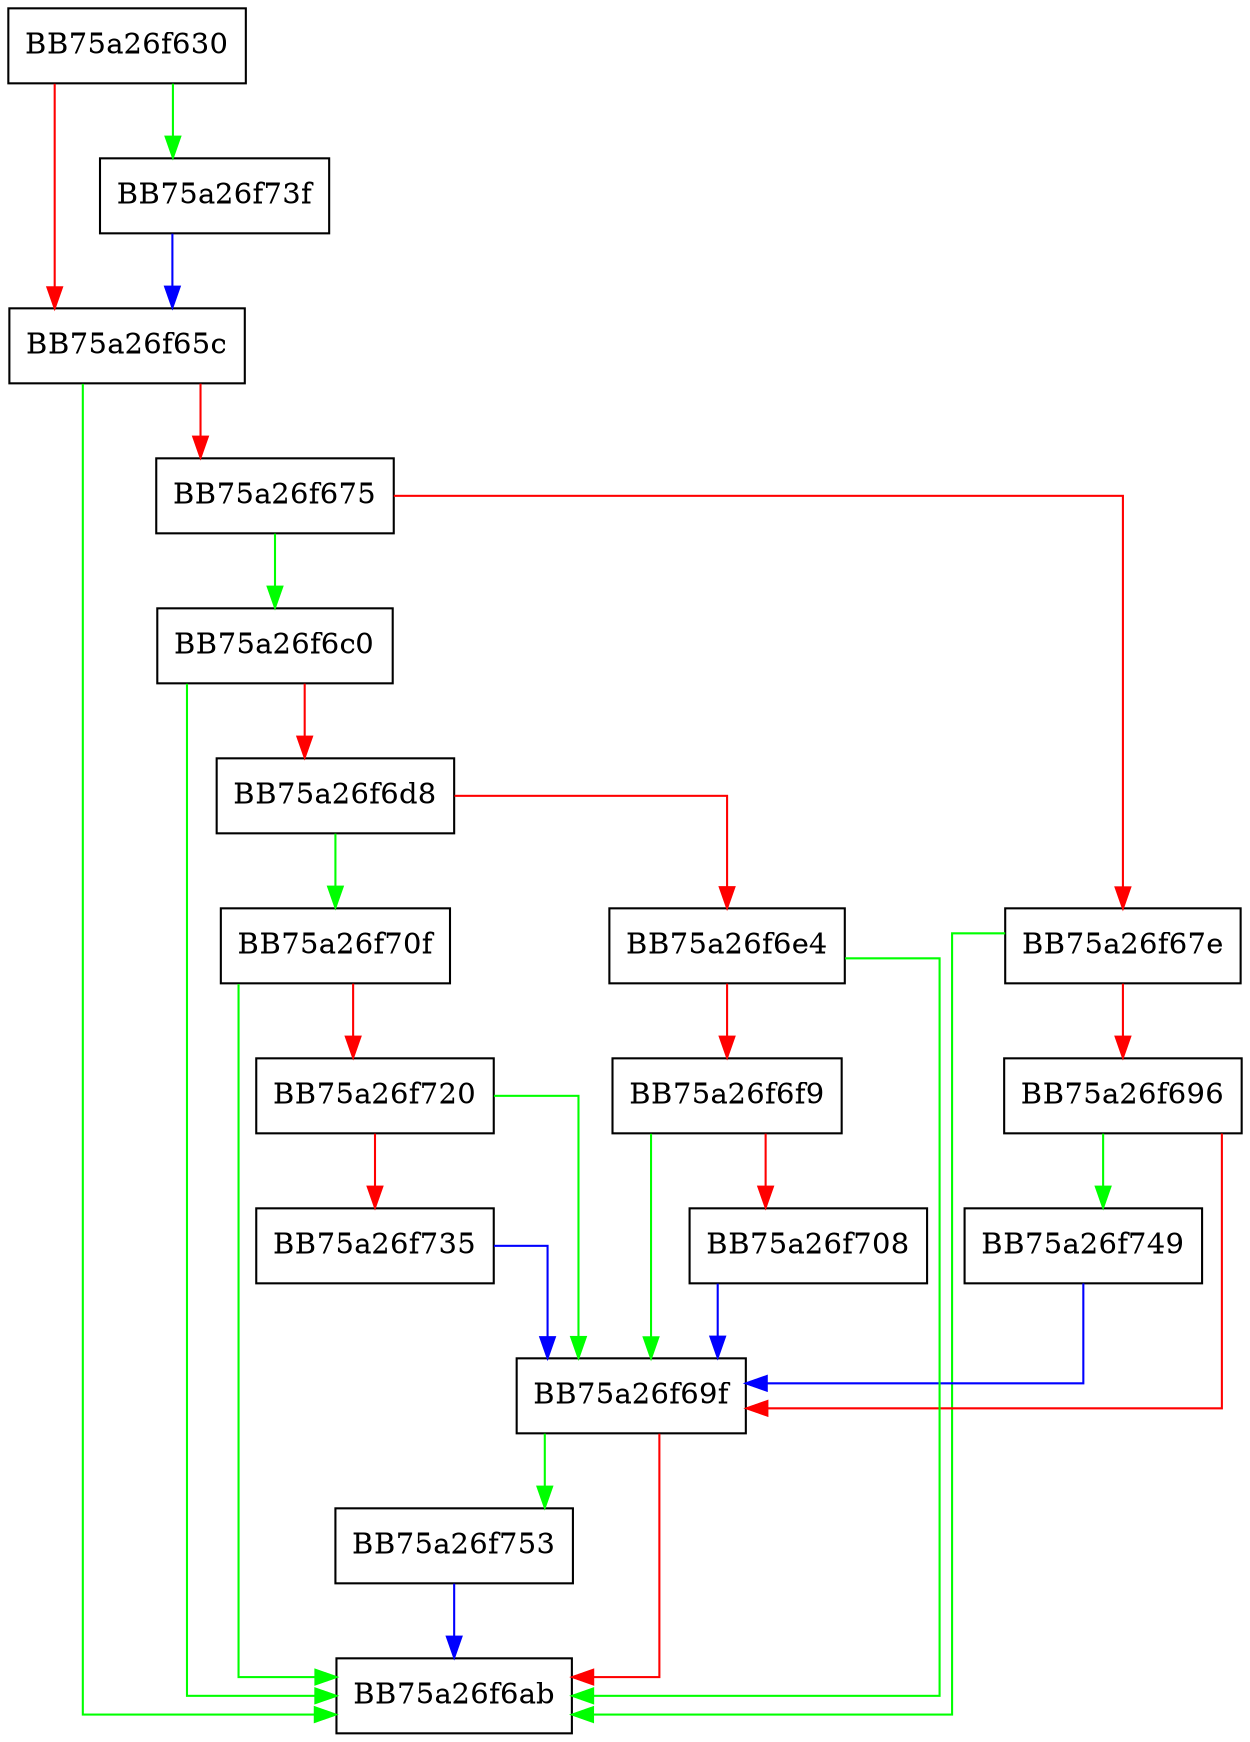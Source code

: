 digraph GetLength {
  node [shape="box"];
  graph [splines=ortho];
  BB75a26f630 -> BB75a26f73f [color="green"];
  BB75a26f630 -> BB75a26f65c [color="red"];
  BB75a26f65c -> BB75a26f6ab [color="green"];
  BB75a26f65c -> BB75a26f675 [color="red"];
  BB75a26f675 -> BB75a26f6c0 [color="green"];
  BB75a26f675 -> BB75a26f67e [color="red"];
  BB75a26f67e -> BB75a26f6ab [color="green"];
  BB75a26f67e -> BB75a26f696 [color="red"];
  BB75a26f696 -> BB75a26f749 [color="green"];
  BB75a26f696 -> BB75a26f69f [color="red"];
  BB75a26f69f -> BB75a26f753 [color="green"];
  BB75a26f69f -> BB75a26f6ab [color="red"];
  BB75a26f6c0 -> BB75a26f6ab [color="green"];
  BB75a26f6c0 -> BB75a26f6d8 [color="red"];
  BB75a26f6d8 -> BB75a26f70f [color="green"];
  BB75a26f6d8 -> BB75a26f6e4 [color="red"];
  BB75a26f6e4 -> BB75a26f6ab [color="green"];
  BB75a26f6e4 -> BB75a26f6f9 [color="red"];
  BB75a26f6f9 -> BB75a26f69f [color="green"];
  BB75a26f6f9 -> BB75a26f708 [color="red"];
  BB75a26f708 -> BB75a26f69f [color="blue"];
  BB75a26f70f -> BB75a26f6ab [color="green"];
  BB75a26f70f -> BB75a26f720 [color="red"];
  BB75a26f720 -> BB75a26f69f [color="green"];
  BB75a26f720 -> BB75a26f735 [color="red"];
  BB75a26f735 -> BB75a26f69f [color="blue"];
  BB75a26f73f -> BB75a26f65c [color="blue"];
  BB75a26f749 -> BB75a26f69f [color="blue"];
  BB75a26f753 -> BB75a26f6ab [color="blue"];
}